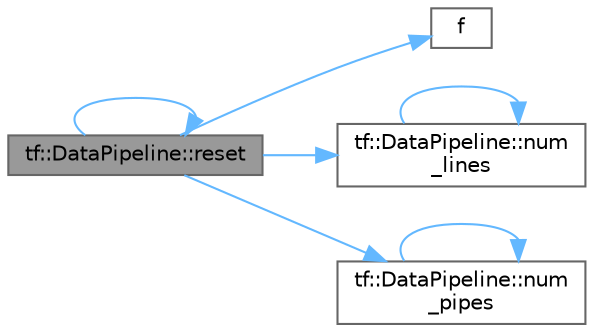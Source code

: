 digraph "tf::DataPipeline::reset"
{
 // LATEX_PDF_SIZE
  bgcolor="transparent";
  edge [fontname=Helvetica,fontsize=10,labelfontname=Helvetica,labelfontsize=10];
  node [fontname=Helvetica,fontsize=10,shape=box,height=0.2,width=0.4];
  rankdir="LR";
  Node1 [id="Node000001",label="tf::DataPipeline::reset",height=0.2,width=0.4,color="gray40", fillcolor="grey60", style="filled", fontcolor="black",tooltip="resets the pipeline"];
  Node1 -> Node2 [id="edge1_Node000001_Node000002",color="steelblue1",style="solid",tooltip=" "];
  Node2 [id="Node000002",label="f",height=0.2,width=0.4,color="grey40", fillcolor="white", style="filled",URL="$cxx11__tensor__map_8cpp.html#a7f507fea02198f6cb81c86640c7b1a4e",tooltip=" "];
  Node1 -> Node3 [id="edge2_Node000001_Node000003",color="steelblue1",style="solid",tooltip=" "];
  Node3 [id="Node000003",label="tf::DataPipeline::num\l_lines",height=0.2,width=0.4,color="grey40", fillcolor="white", style="filled",URL="$classtf_1_1_data_pipeline.html#aaa74a52dac68155a9b73f5f70d9d14aa",tooltip="queries the number of parallel lines"];
  Node3 -> Node3 [id="edge3_Node000003_Node000003",color="steelblue1",style="solid",tooltip=" "];
  Node1 -> Node4 [id="edge4_Node000001_Node000004",color="steelblue1",style="solid",tooltip=" "];
  Node4 [id="Node000004",label="tf::DataPipeline::num\l_pipes",height=0.2,width=0.4,color="grey40", fillcolor="white", style="filled",URL="$classtf_1_1_data_pipeline.html#a8720a404e3811b28e3dd5b98c9047496",tooltip="queries the number of pipes"];
  Node4 -> Node4 [id="edge5_Node000004_Node000004",color="steelblue1",style="solid",tooltip=" "];
  Node1 -> Node1 [id="edge6_Node000001_Node000001",color="steelblue1",style="solid",tooltip=" "];
}
